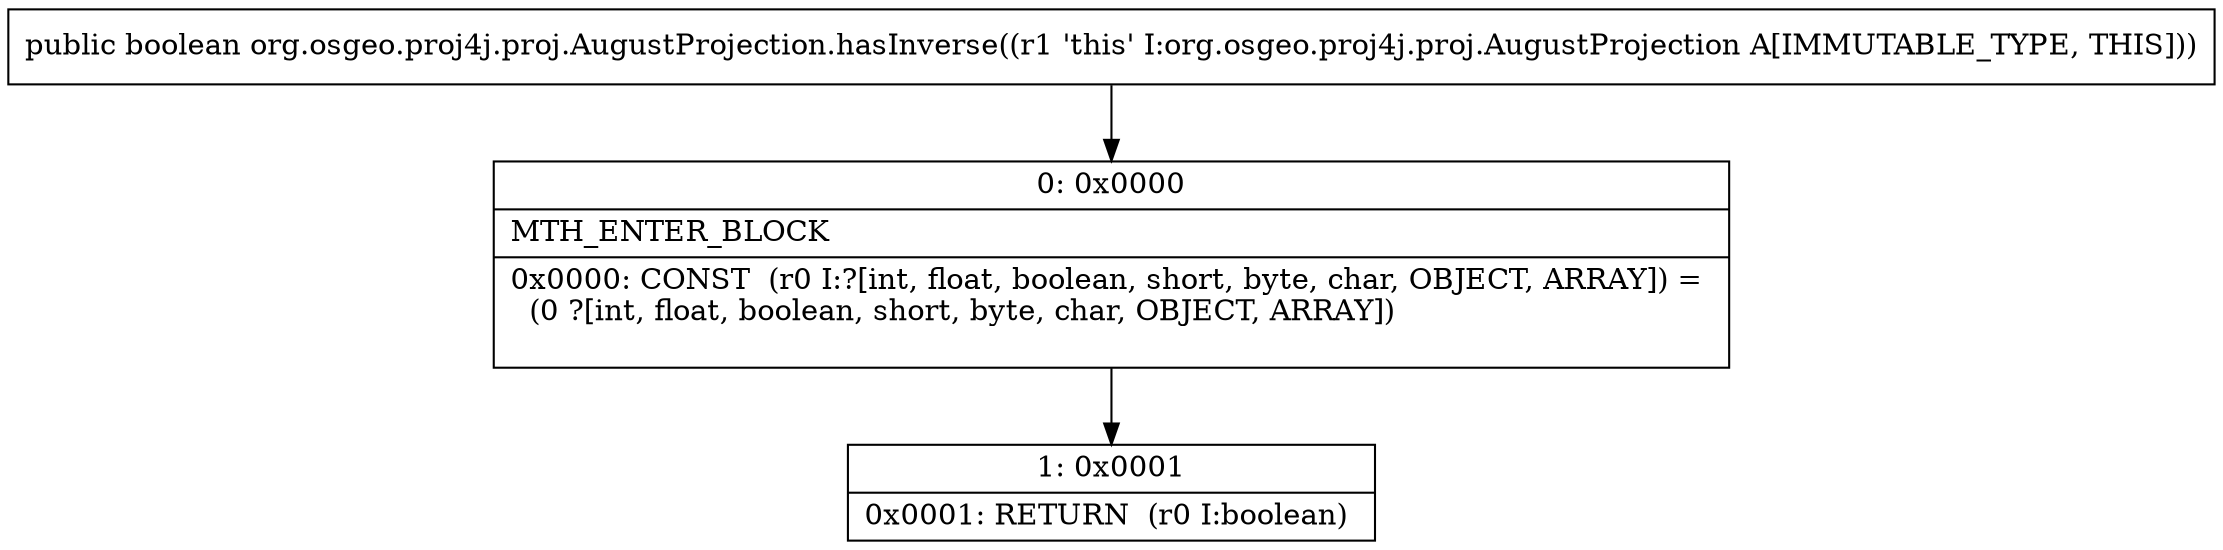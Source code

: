 digraph "CFG fororg.osgeo.proj4j.proj.AugustProjection.hasInverse()Z" {
Node_0 [shape=record,label="{0\:\ 0x0000|MTH_ENTER_BLOCK\l|0x0000: CONST  (r0 I:?[int, float, boolean, short, byte, char, OBJECT, ARRAY]) = \l  (0 ?[int, float, boolean, short, byte, char, OBJECT, ARRAY])\l \l}"];
Node_1 [shape=record,label="{1\:\ 0x0001|0x0001: RETURN  (r0 I:boolean) \l}"];
MethodNode[shape=record,label="{public boolean org.osgeo.proj4j.proj.AugustProjection.hasInverse((r1 'this' I:org.osgeo.proj4j.proj.AugustProjection A[IMMUTABLE_TYPE, THIS])) }"];
MethodNode -> Node_0;
Node_0 -> Node_1;
}

